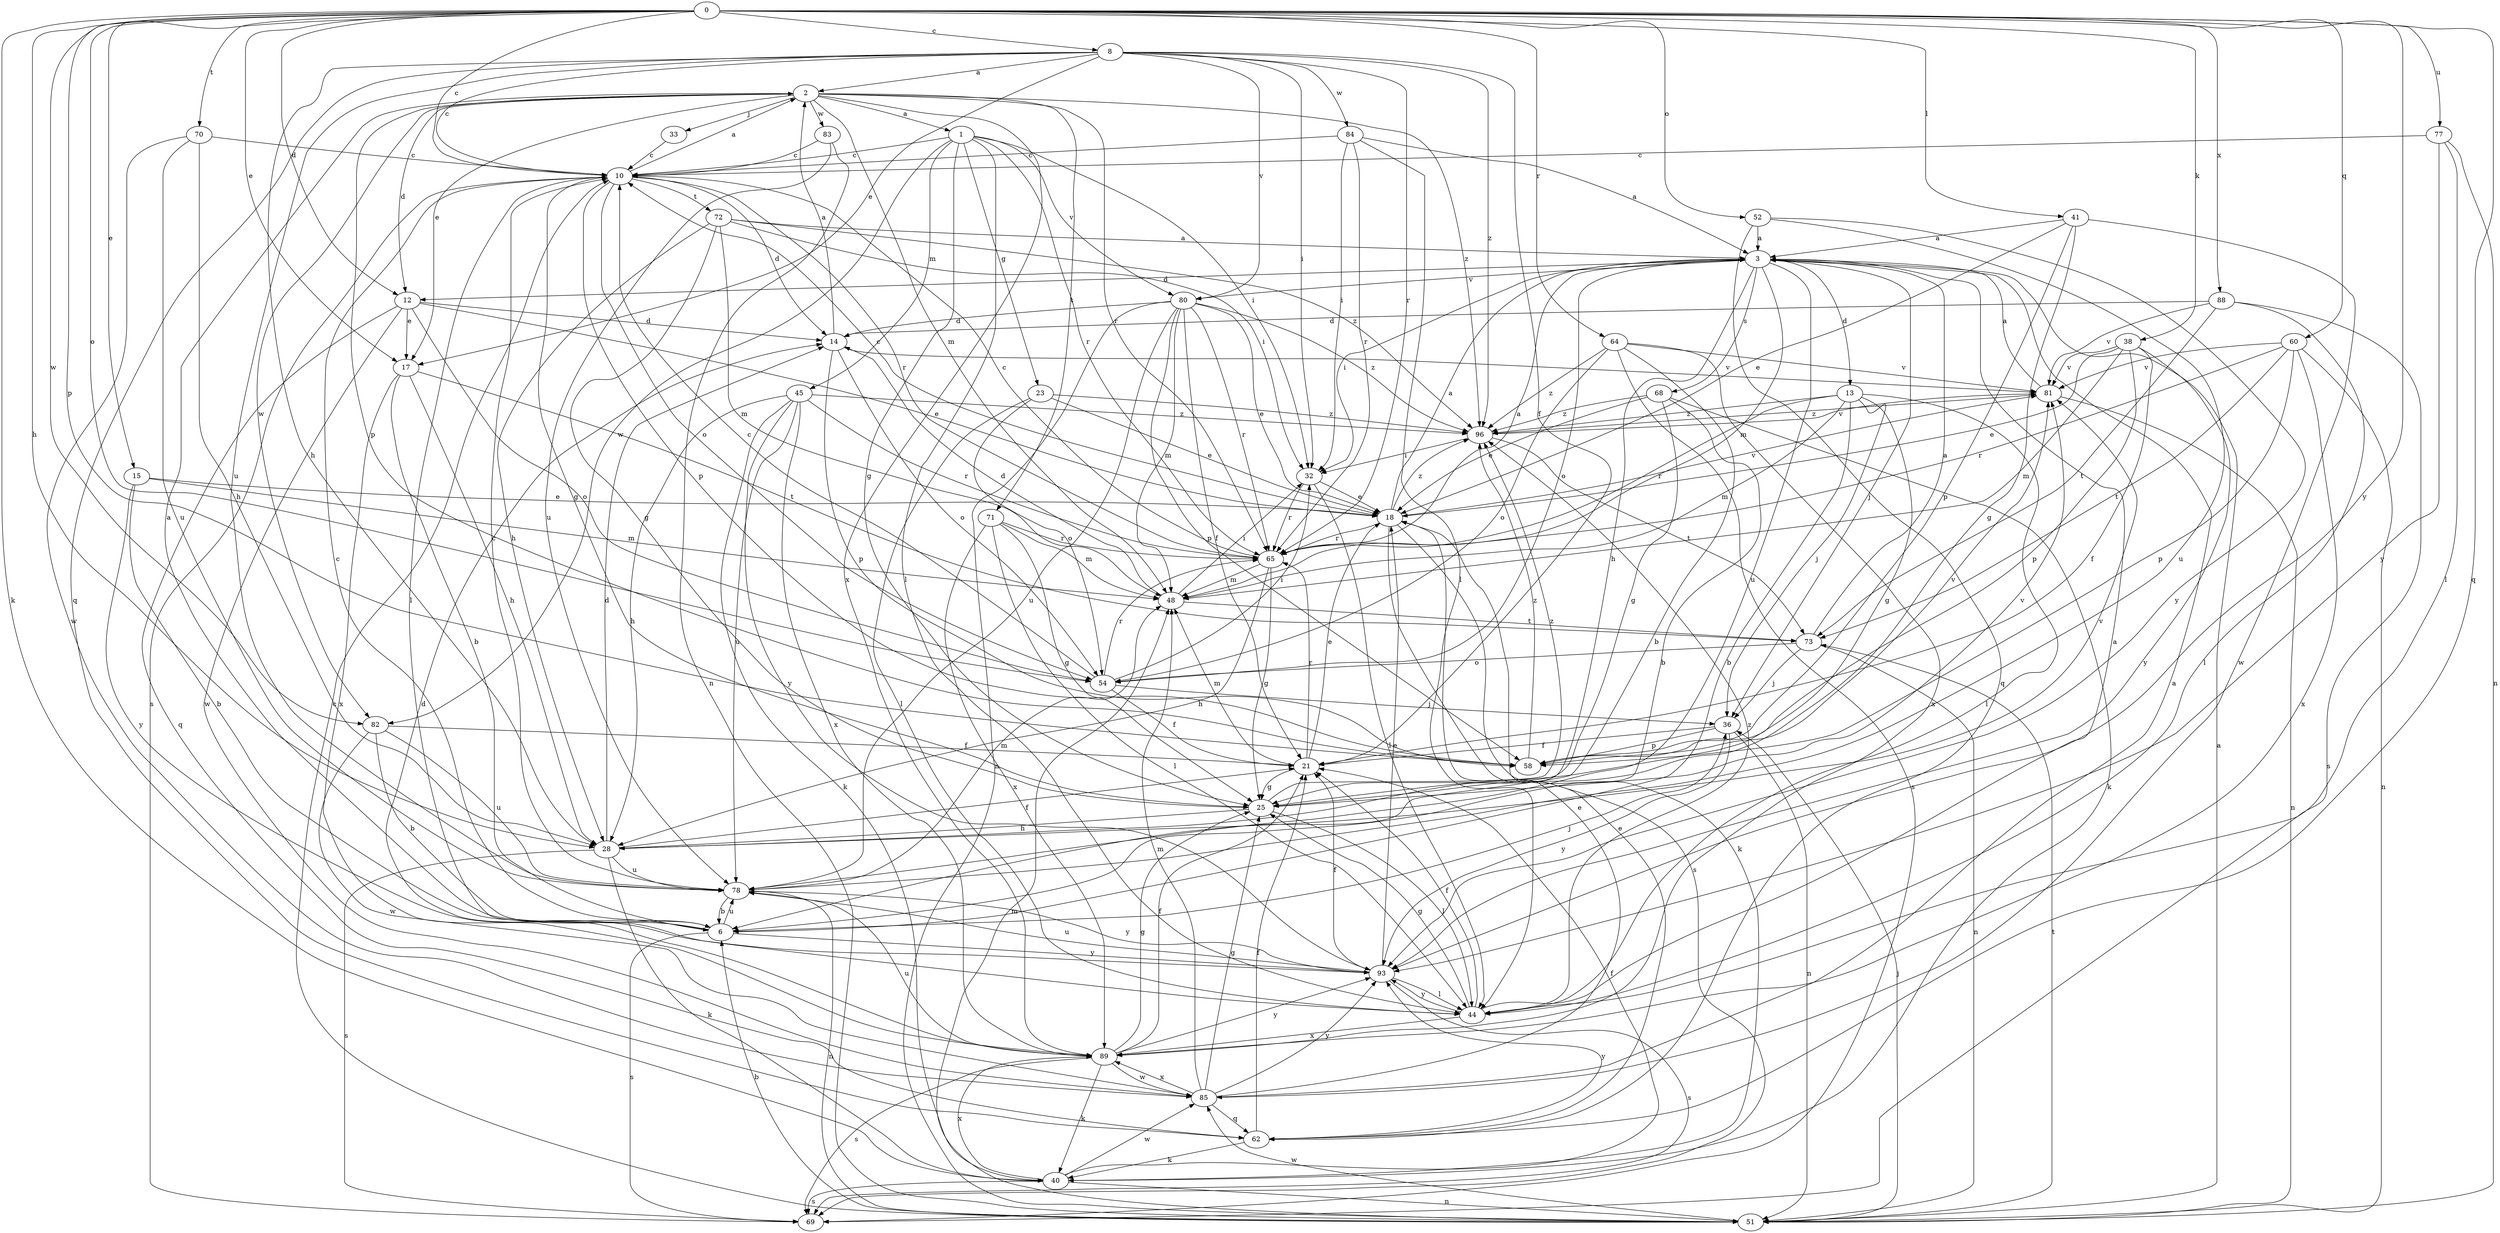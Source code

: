 strict digraph  {
0;
1;
2;
3;
6;
8;
10;
12;
13;
14;
15;
17;
18;
21;
23;
25;
28;
32;
33;
36;
38;
40;
41;
44;
45;
48;
51;
52;
54;
58;
60;
62;
64;
65;
68;
69;
70;
71;
72;
73;
77;
78;
80;
81;
82;
83;
84;
85;
88;
89;
93;
96;
0 -> 8  [label=c];
0 -> 10  [label=c];
0 -> 12  [label=d];
0 -> 15  [label=e];
0 -> 17  [label=e];
0 -> 28  [label=h];
0 -> 38  [label=k];
0 -> 40  [label=k];
0 -> 41  [label=l];
0 -> 52  [label=o];
0 -> 54  [label=o];
0 -> 58  [label=p];
0 -> 60  [label=q];
0 -> 62  [label=q];
0 -> 64  [label=r];
0 -> 70  [label=t];
0 -> 77  [label=u];
0 -> 82  [label=w];
0 -> 88  [label=x];
0 -> 93  [label=y];
1 -> 10  [label=c];
1 -> 23  [label=g];
1 -> 25  [label=g];
1 -> 32  [label=i];
1 -> 44  [label=l];
1 -> 45  [label=m];
1 -> 65  [label=r];
1 -> 80  [label=v];
1 -> 82  [label=w];
2 -> 1  [label=a];
2 -> 12  [label=d];
2 -> 17  [label=e];
2 -> 33  [label=j];
2 -> 48  [label=m];
2 -> 58  [label=p];
2 -> 65  [label=r];
2 -> 71  [label=t];
2 -> 82  [label=w];
2 -> 83  [label=w];
2 -> 89  [label=x];
2 -> 96  [label=z];
3 -> 12  [label=d];
3 -> 13  [label=d];
3 -> 28  [label=h];
3 -> 32  [label=i];
3 -> 36  [label=j];
3 -> 48  [label=m];
3 -> 54  [label=o];
3 -> 68  [label=s];
3 -> 78  [label=u];
3 -> 80  [label=v];
6 -> 2  [label=a];
6 -> 10  [label=c];
6 -> 36  [label=j];
6 -> 69  [label=s];
6 -> 78  [label=u];
6 -> 93  [label=y];
8 -> 2  [label=a];
8 -> 10  [label=c];
8 -> 17  [label=e];
8 -> 21  [label=f];
8 -> 28  [label=h];
8 -> 32  [label=i];
8 -> 62  [label=q];
8 -> 65  [label=r];
8 -> 78  [label=u];
8 -> 80  [label=v];
8 -> 84  [label=w];
8 -> 96  [label=z];
10 -> 2  [label=a];
10 -> 14  [label=d];
10 -> 25  [label=g];
10 -> 44  [label=l];
10 -> 54  [label=o];
10 -> 58  [label=p];
10 -> 65  [label=r];
10 -> 69  [label=s];
10 -> 72  [label=t];
12 -> 14  [label=d];
12 -> 17  [label=e];
12 -> 18  [label=e];
12 -> 54  [label=o];
12 -> 62  [label=q];
12 -> 85  [label=w];
13 -> 6  [label=b];
13 -> 25  [label=g];
13 -> 36  [label=j];
13 -> 44  [label=l];
13 -> 48  [label=m];
13 -> 65  [label=r];
13 -> 96  [label=z];
14 -> 2  [label=a];
14 -> 54  [label=o];
14 -> 58  [label=p];
14 -> 81  [label=v];
15 -> 6  [label=b];
15 -> 18  [label=e];
15 -> 48  [label=m];
15 -> 93  [label=y];
17 -> 6  [label=b];
17 -> 28  [label=h];
17 -> 73  [label=t];
17 -> 89  [label=x];
18 -> 3  [label=a];
18 -> 10  [label=c];
18 -> 40  [label=k];
18 -> 65  [label=r];
18 -> 69  [label=s];
18 -> 81  [label=v];
18 -> 96  [label=z];
21 -> 18  [label=e];
21 -> 25  [label=g];
21 -> 48  [label=m];
21 -> 65  [label=r];
23 -> 18  [label=e];
23 -> 44  [label=l];
23 -> 54  [label=o];
23 -> 96  [label=z];
25 -> 28  [label=h];
25 -> 44  [label=l];
25 -> 81  [label=v];
25 -> 96  [label=z];
28 -> 14  [label=d];
28 -> 21  [label=f];
28 -> 40  [label=k];
28 -> 69  [label=s];
28 -> 78  [label=u];
28 -> 81  [label=v];
32 -> 18  [label=e];
32 -> 44  [label=l];
32 -> 65  [label=r];
33 -> 10  [label=c];
36 -> 21  [label=f];
36 -> 51  [label=n];
36 -> 58  [label=p];
36 -> 93  [label=y];
38 -> 18  [label=e];
38 -> 21  [label=f];
38 -> 48  [label=m];
38 -> 58  [label=p];
38 -> 81  [label=v];
38 -> 93  [label=y];
40 -> 21  [label=f];
40 -> 51  [label=n];
40 -> 69  [label=s];
40 -> 85  [label=w];
40 -> 89  [label=x];
41 -> 3  [label=a];
41 -> 18  [label=e];
41 -> 25  [label=g];
41 -> 58  [label=p];
41 -> 85  [label=w];
44 -> 3  [label=a];
44 -> 21  [label=f];
44 -> 25  [label=g];
44 -> 89  [label=x];
44 -> 93  [label=y];
44 -> 96  [label=z];
45 -> 28  [label=h];
45 -> 40  [label=k];
45 -> 65  [label=r];
45 -> 78  [label=u];
45 -> 89  [label=x];
45 -> 93  [label=y];
45 -> 96  [label=z];
48 -> 14  [label=d];
48 -> 32  [label=i];
48 -> 73  [label=t];
51 -> 3  [label=a];
51 -> 6  [label=b];
51 -> 10  [label=c];
51 -> 36  [label=j];
51 -> 48  [label=m];
51 -> 73  [label=t];
51 -> 85  [label=w];
52 -> 3  [label=a];
52 -> 62  [label=q];
52 -> 78  [label=u];
52 -> 93  [label=y];
54 -> 10  [label=c];
54 -> 21  [label=f];
54 -> 32  [label=i];
54 -> 36  [label=j];
54 -> 65  [label=r];
58 -> 81  [label=v];
58 -> 96  [label=z];
60 -> 51  [label=n];
60 -> 58  [label=p];
60 -> 65  [label=r];
60 -> 73  [label=t];
60 -> 81  [label=v];
60 -> 89  [label=x];
62 -> 18  [label=e];
62 -> 21  [label=f];
62 -> 40  [label=k];
62 -> 93  [label=y];
64 -> 6  [label=b];
64 -> 54  [label=o];
64 -> 69  [label=s];
64 -> 81  [label=v];
64 -> 89  [label=x];
64 -> 96  [label=z];
65 -> 3  [label=a];
65 -> 10  [label=c];
65 -> 25  [label=g];
65 -> 28  [label=h];
65 -> 48  [label=m];
68 -> 6  [label=b];
68 -> 18  [label=e];
68 -> 25  [label=g];
68 -> 40  [label=k];
68 -> 96  [label=z];
70 -> 10  [label=c];
70 -> 28  [label=h];
70 -> 78  [label=u];
70 -> 85  [label=w];
71 -> 25  [label=g];
71 -> 44  [label=l];
71 -> 48  [label=m];
71 -> 65  [label=r];
71 -> 89  [label=x];
72 -> 3  [label=a];
72 -> 25  [label=g];
72 -> 28  [label=h];
72 -> 32  [label=i];
72 -> 48  [label=m];
72 -> 96  [label=z];
73 -> 3  [label=a];
73 -> 36  [label=j];
73 -> 51  [label=n];
73 -> 54  [label=o];
77 -> 10  [label=c];
77 -> 44  [label=l];
77 -> 51  [label=n];
77 -> 93  [label=y];
78 -> 6  [label=b];
78 -> 10  [label=c];
78 -> 48  [label=m];
78 -> 51  [label=n];
78 -> 93  [label=y];
80 -> 14  [label=d];
80 -> 18  [label=e];
80 -> 21  [label=f];
80 -> 48  [label=m];
80 -> 51  [label=n];
80 -> 58  [label=p];
80 -> 65  [label=r];
80 -> 78  [label=u];
80 -> 96  [label=z];
81 -> 3  [label=a];
81 -> 51  [label=n];
81 -> 96  [label=z];
82 -> 6  [label=b];
82 -> 21  [label=f];
82 -> 78  [label=u];
82 -> 85  [label=w];
83 -> 10  [label=c];
83 -> 51  [label=n];
83 -> 78  [label=u];
84 -> 3  [label=a];
84 -> 10  [label=c];
84 -> 32  [label=i];
84 -> 44  [label=l];
84 -> 65  [label=r];
85 -> 3  [label=a];
85 -> 18  [label=e];
85 -> 25  [label=g];
85 -> 48  [label=m];
85 -> 62  [label=q];
85 -> 89  [label=x];
85 -> 93  [label=y];
88 -> 14  [label=d];
88 -> 44  [label=l];
88 -> 69  [label=s];
88 -> 73  [label=t];
88 -> 81  [label=v];
89 -> 14  [label=d];
89 -> 21  [label=f];
89 -> 25  [label=g];
89 -> 40  [label=k];
89 -> 69  [label=s];
89 -> 78  [label=u];
89 -> 85  [label=w];
89 -> 93  [label=y];
93 -> 18  [label=e];
93 -> 21  [label=f];
93 -> 44  [label=l];
93 -> 69  [label=s];
93 -> 78  [label=u];
96 -> 32  [label=i];
96 -> 73  [label=t];
96 -> 81  [label=v];
}
